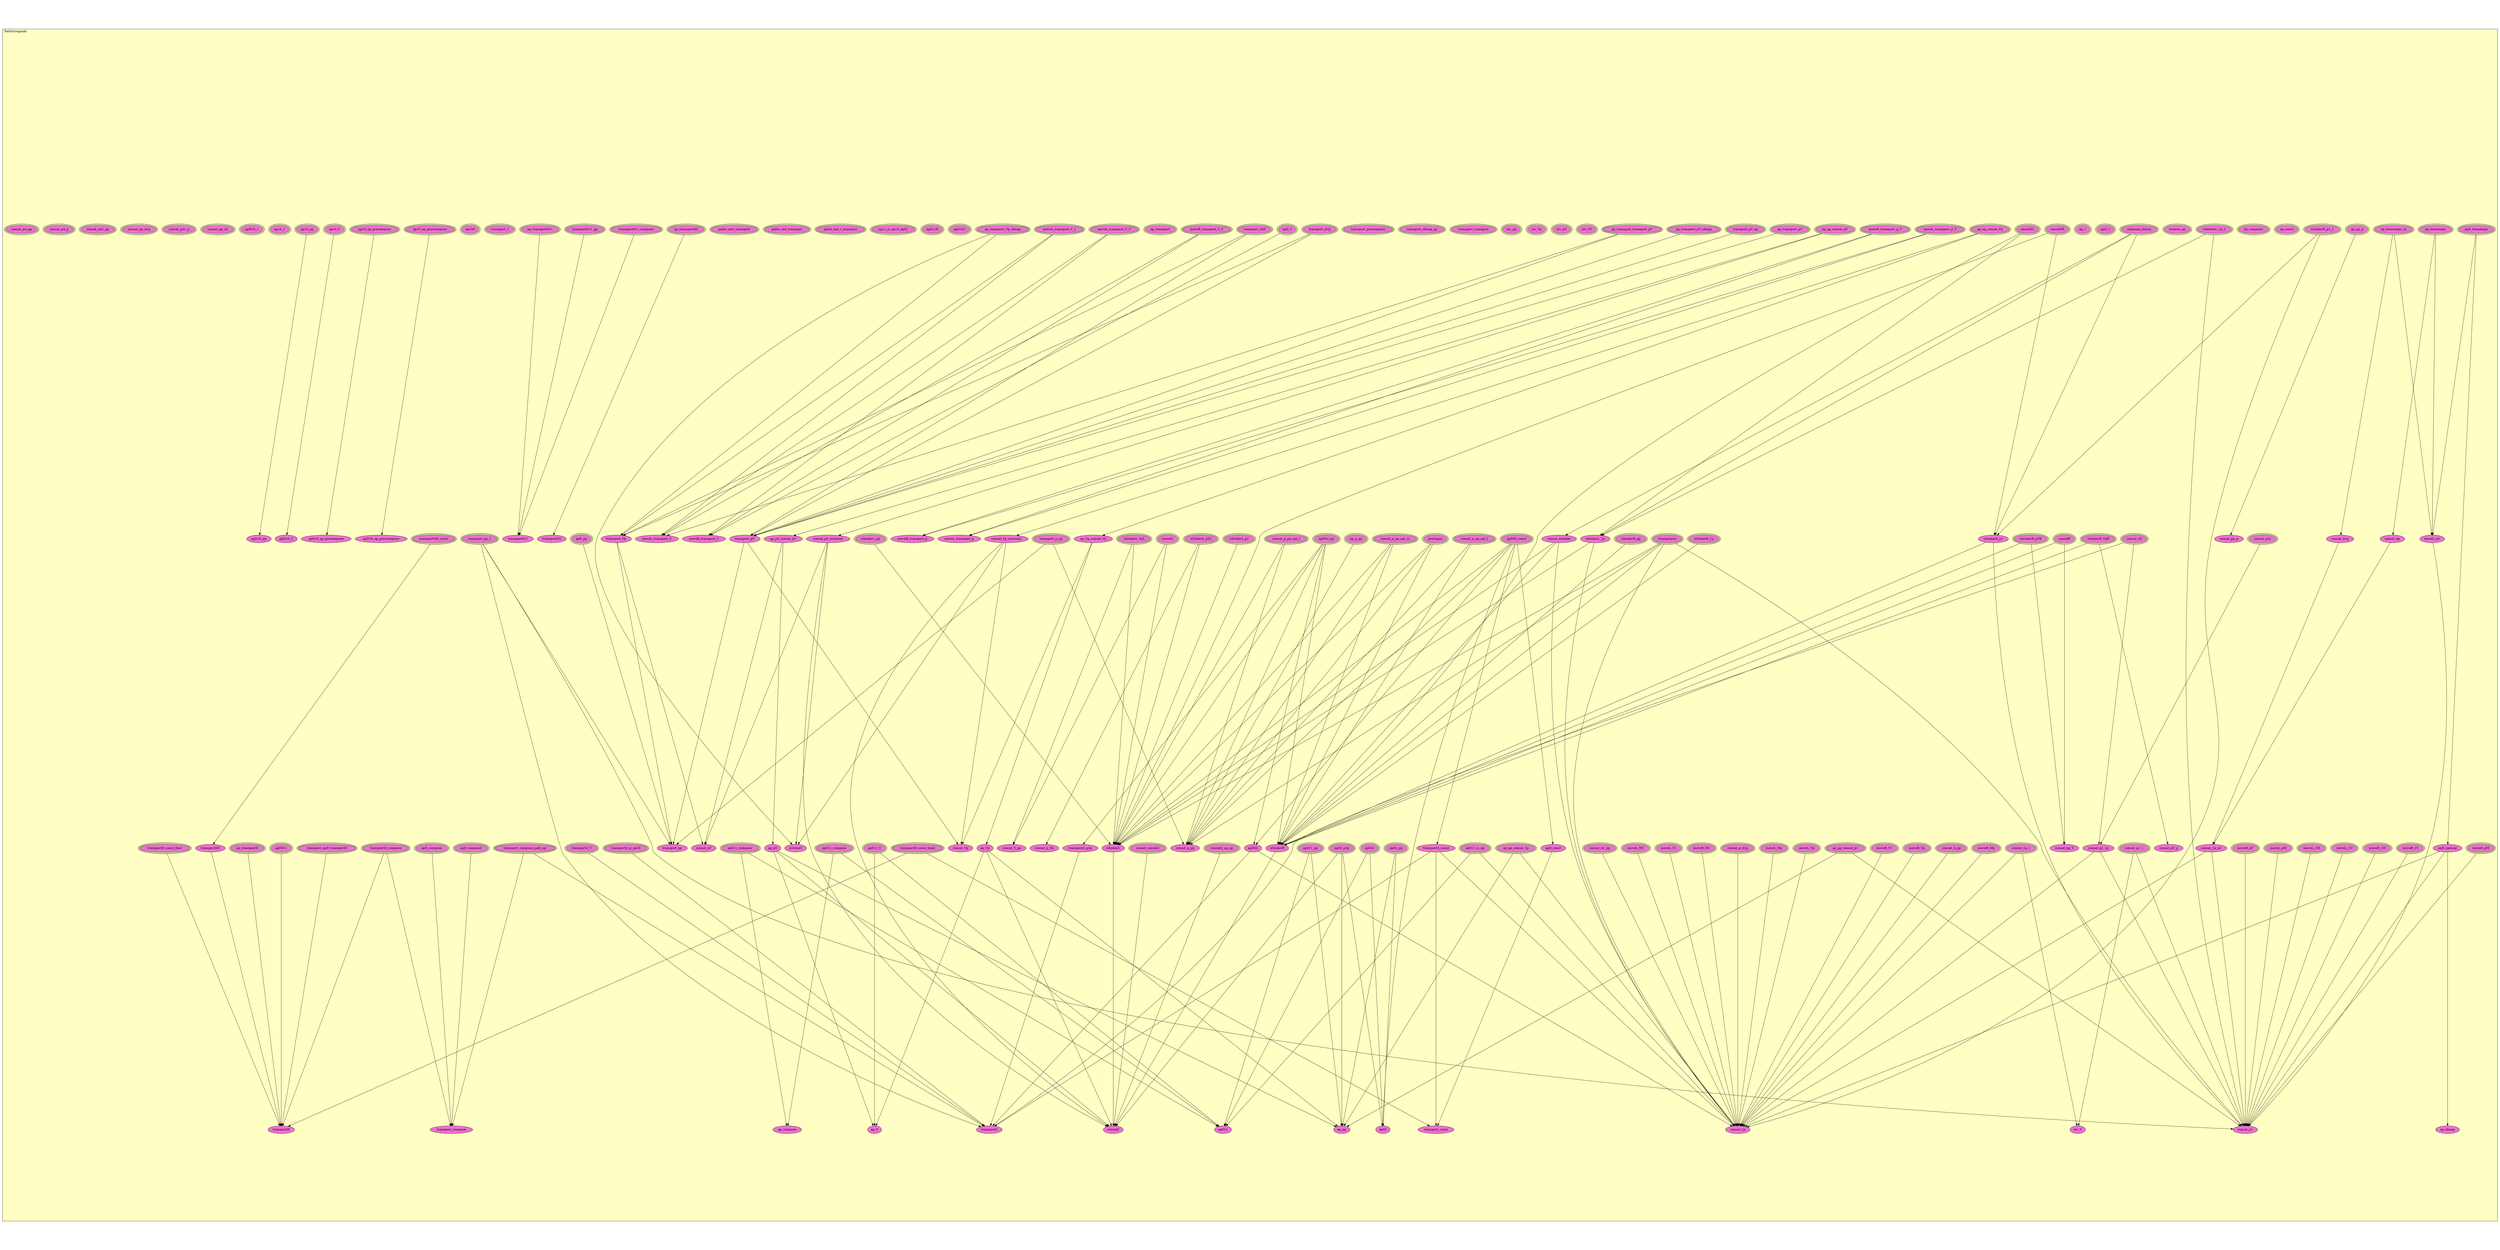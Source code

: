 digraph HoTT_Basics_PathGroupoids {
  graph [ratio=0.5]
  node [style=filled]
PathGroupoids_apD_homotopic [label="apD_homotopic", URL=<PathGroupoids.html#apD_homotopic>, peripheries=3, fillcolor="#F070D1"] ;
PathGroupoids_ap_transport_pV_idmap [label="ap_transport_pV_idmap", URL=<PathGroupoids.html#ap_transport_pV_idmap>, peripheries=3, fillcolor="#F070D1"] ;
PathGroupoids_apD_natural [label="apD_natural", URL=<PathGroupoids.html#apD_natural>, fillcolor="#F070D1"] ;
PathGroupoids_concat_pA1 [label="concat_pA1", URL=<PathGroupoids.html#concat_pA1>, peripheries=3, fillcolor="#F070D1"] ;
PathGroupoids_ap_transport_Vp_idmap [label="ap_transport_Vp_idmap", URL=<PathGroupoids.html#ap_transport_Vp_idmap>, peripheries=3, fillcolor="#F070D1"] ;
PathGroupoids_ap_homotopic_id [label="ap_homotopic_id", URL=<PathGroupoids.html#ap_homotopic_id>, peripheries=3, fillcolor="#F070D1"] ;
PathGroupoids_ap022 [label="ap022", URL=<PathGroupoids.html#ap022>, peripheries=3, fillcolor="#F070D1"] ;
PathGroupoids_concat_A1p [label="concat_A1p", URL=<PathGroupoids.html#concat_A1p>, fillcolor="#F070D1"] ;
PathGroupoids_apD02_pp [label="apD02_pp", URL=<PathGroupoids.html#apD02_pp>, peripheries=3, fillcolor="#F070D1"] ;
PathGroupoids_ap_homotopic [label="ap_homotopic", URL=<PathGroupoids.html#ap_homotopic>, peripheries=3, fillcolor="#F070D1"] ;
PathGroupoids_apD02_const [label="apD02_const", URL=<PathGroupoids.html#apD02_const>, peripheries=3, fillcolor="#F070D1"] ;
PathGroupoids_concat_Ap [label="concat_Ap", URL=<PathGroupoids.html#concat_Ap>, fillcolor="#F070D1"] ;
PathGroupoids_apD02 [label="apD02", URL=<PathGroupoids.html#apD02>, fillcolor="#F070D1"] ;
PathGroupoids_ap_const [label="ap_const", URL=<PathGroupoids.html#ap_const>, peripheries=3, fillcolor="#F070D1"] ;
PathGroupoids_ap02_p2p [label="ap02_p2p", URL=<PathGroupoids.html#ap02_p2p>, peripheries=3, fillcolor="#F070D1"] ;
PathGroupoids_ap_compose_ [label="ap_compose'", URL=<PathGroupoids.html#ap_compose'>, peripheries=3, fillcolor="#F070D1"] ;
PathGroupoids_ap02_pp [label="ap02_pp", URL=<PathGroupoids.html#ap02_pp>, peripheries=3, fillcolor="#F070D1"] ;
PathGroupoids_ap_compose [label="ap_compose", URL=<PathGroupoids.html#ap_compose>, fillcolor="#F070D1"] ;
PathGroupoids_ap02 [label="ap02", URL=<PathGroupoids.html#ap02>, fillcolor="#F070D1"] ;
PathGroupoids_eckmann_hilton [label="eckmann_hilton", URL=<PathGroupoids.html#eckmann_hilton>, peripheries=3, fillcolor="#F070D1"] ;
PathGroupoids_ap_idmap [label="ap_idmap", URL=<PathGroupoids.html#ap_idmap>, fillcolor="#F070D1"] ;
PathGroupoids_triangulator [label="triangulator", URL=<PathGroupoids.html#triangulator>, peripheries=3, fillcolor="#F070D1"] ;
PathGroupoids_ap_V [label="ap_V", URL=<PathGroupoids.html#ap_V>, fillcolor="#F070D1"] ;
PathGroupoids_pentagon [label="pentagon", URL=<PathGroupoids.html#pentagon>, peripheries=3, fillcolor="#F070D1"] ;
PathGroupoids_inverse_ap [label="inverse_ap", URL=<PathGroupoids.html#inverse_ap>, peripheries=3, fillcolor="#F070D1"] ;
PathGroupoids_concat_whisker [label="concat_whisker", URL=<PathGroupoids.html#concat_whisker>, fillcolor="#F070D1"] ;
PathGroupoids_ap_pp_p [label="ap_pp_p", URL=<PathGroupoids.html#ap_pp_p>, peripheries=3, fillcolor="#F070D1"] ;
PathGroupoids_concat_concat2 [label="concat_concat2", URL=<PathGroupoids.html#concat_concat2>, peripheries=3, fillcolor="#F070D1"] ;
PathGroupoids_ap_p_pp [label="ap_p_pp", URL=<PathGroupoids.html#ap_p_pp>, peripheries=3, fillcolor="#F070D1"] ;
PathGroupoids_concat_p_pp_nat_r [label="concat_p_pp_nat_r", URL=<PathGroupoids.html#concat_p_pp_nat_r>, peripheries=3, fillcolor="#F070D1"] ;
PathGroupoids_ap_pp [label="ap_pp", URL=<PathGroupoids.html#ap_pp>, fillcolor="#F070D1"] ;
PathGroupoids_concat_p_pp_nat_m [label="concat_p_pp_nat_m", URL=<PathGroupoids.html#concat_p_pp_nat_m>, peripheries=3, fillcolor="#F070D1"] ;
PathGroupoids_apD_1 [label="apD_1", URL=<PathGroupoids.html#apD_1>, peripheries=3, fillcolor="#F070D1"] ;
PathGroupoids_concat_p_pp_nat_l [label="concat_p_pp_nat_l", URL=<PathGroupoids.html#concat_p_pp_nat_l>, peripheries=3, fillcolor="#F070D1"] ;
PathGroupoids_ap_1 [label="ap_1", URL=<PathGroupoids.html#ap_1>, peripheries=3, fillcolor="#F070D1"] ;
PathGroupoids_whiskerR_VpR [label="whiskerR_VpR", URL=<PathGroupoids.html#whiskerR_VpR>, peripheries=3, fillcolor="#F070D1"] ;
PathGroupoids_moveL_transport_p_V [label="moveL_transport_p_V", URL=<PathGroupoids.html#moveL_transport_p_V>, peripheries=3, fillcolor="#F070D1"] ;
PathGroupoids_whiskerR_pVR [label="whiskerR_pVR", URL=<PathGroupoids.html#whiskerR_pVR>, peripheries=3, fillcolor="#F070D1"] ;
PathGroupoids_moveL_transport_V_V [label="moveL_transport_V_V", URL=<PathGroupoids.html#moveL_transport_V_V>, peripheries=3, fillcolor="#F070D1"] ;
PathGroupoids_whiskerL_pVL [label="whiskerL_pVL", URL=<PathGroupoids.html#whiskerL_pVL>, peripheries=3, fillcolor="#F070D1"] ;
PathGroupoids_moveR_transport_V_V [label="moveR_transport_V_V", URL=<PathGroupoids.html#moveR_transport_V_V>, peripheries=3, fillcolor="#F070D1"] ;
PathGroupoids_whiskerL_VpL [label="whiskerL_VpL", URL=<PathGroupoids.html#whiskerL_VpL>, peripheries=3, fillcolor="#F070D1"] ;
PathGroupoids_moveR_transport_p_V [label="moveR_transport_p_V", URL=<PathGroupoids.html#moveR_transport_p_V>, peripheries=3, fillcolor="#F070D1"] ;
PathGroupoids_whiskerR_pp [label="whiskerR_pp", URL=<PathGroupoids.html#whiskerR_pp>, peripheries=3, fillcolor="#F070D1"] ;
PathGroupoids_moveL_transport_p [label="moveL_transport_p", URL=<PathGroupoids.html#moveL_transport_p>, fillcolor="#F070D1"] ;
PathGroupoids_whiskerL_pp [label="whiskerL_pp", URL=<PathGroupoids.html#whiskerL_pp>, peripheries=3, fillcolor="#F070D1"] ;
PathGroupoids_moveL_transport_V [label="moveL_transport_V", URL=<PathGroupoids.html#moveL_transport_V>, fillcolor="#F070D1"] ;
PathGroupoids_moveR_transport_V [label="moveR_transport_V", URL=<PathGroupoids.html#moveR_transport_V>, fillcolor="#F070D1"] ;
PathGroupoids_cancel2R [label="cancel2R", URL=<PathGroupoids.html#cancel2R>, peripheries=3, fillcolor="#F070D1"] ;
PathGroupoids_moveR_transport_p [label="moveR_transport_p", URL=<PathGroupoids.html#moveR_transport_p>, fillcolor="#F070D1"] ;
PathGroupoids_cancel2L [label="cancel2L", URL=<PathGroupoids.html#cancel2L>, peripheries=3, fillcolor="#F070D1"] ;
PathGroupoids_whiskerL_1p_1 [label="whiskerL_1p_1", URL=<PathGroupoids.html#whiskerL_1p_1>, peripheries=3, fillcolor="#F070D1"] ;
PathGroupoids_moveR_V1 [label="moveR_V1", URL=<PathGroupoids.html#moveR_V1>, peripheries=3, fillcolor="#F070D1"] ;
PathGroupoids_whiskerR_p1_1 [label="whiskerR_p1_1", URL=<PathGroupoids.html#whiskerR_p1_1>, peripheries=3, fillcolor="#F070D1"] ;
PathGroupoids_moveR_1V [label="moveR_1V", URL=<PathGroupoids.html#moveR_1V>, peripheries=3, fillcolor="#F070D1"] ;
PathGroupoids_whiskerL_1p [label="whiskerL_1p", URL=<PathGroupoids.html#whiskerL_1p>, fillcolor="#F070D1"] ;
PathGroupoids_moveR_1M [label="moveR_1M", URL=<PathGroupoids.html#moveR_1M>, peripheries=3, fillcolor="#F070D1"] ;
PathGroupoids_whiskerL_p1 [label="whiskerL_p1", URL=<PathGroupoids.html#whiskerL_p1>, peripheries=3, fillcolor="#F070D1"] ;
PathGroupoids_moveR_M1 [label="moveR_M1", URL=<PathGroupoids.html#moveR_M1>, peripheries=3, fillcolor="#F070D1"] ;
PathGroupoids_whiskerR_1p [label="whiskerR_1p", URL=<PathGroupoids.html#whiskerR_1p>, peripheries=3, fillcolor="#F070D1"] ;
PathGroupoids_moveL_V1 [label="moveL_V1", URL=<PathGroupoids.html#moveL_V1>, peripheries=3, fillcolor="#F070D1"] ;
PathGroupoids_whiskerR_p1 [label="whiskerR_p1", URL=<PathGroupoids.html#whiskerR_p1>, fillcolor="#F070D1"] ;
PathGroupoids_moveL_1V [label="moveL_1V", URL=<PathGroupoids.html#moveL_1V>, peripheries=3, fillcolor="#F070D1"] ;
PathGroupoids_moveL_M1 [label="moveL_M1", URL=<PathGroupoids.html#moveL_M1>, peripheries=3, fillcolor="#F070D1"] ;
PathGroupoids_cancelR [label="cancelR", URL=<PathGroupoids.html#cancelR>, peripheries=3, fillcolor="#F070D1"] ;
PathGroupoids_moveL_1M [label="moveL_1M", URL=<PathGroupoids.html#moveL_1M>, peripheries=3, fillcolor="#F070D1"] ;
PathGroupoids_cancelL [label="cancelL", URL=<PathGroupoids.html#cancelL>, peripheries=3, fillcolor="#F070D1"] ;
PathGroupoids_whiskerR [label="whiskerR", URL=<PathGroupoids.html#whiskerR>, fillcolor="#F070D1"] ;
PathGroupoids_moveL_pV [label="moveL_pV", URL=<PathGroupoids.html#moveL_pV>, fillcolor="#F070D1"] ;
PathGroupoids_whiskerL [label="whiskerL", URL=<PathGroupoids.html#whiskerL>, fillcolor="#F070D1"] ;
PathGroupoids_moveL_Vp [label="moveL_Vp", URL=<PathGroupoids.html#moveL_Vp>, peripheries=3, fillcolor="#F070D1"] ;
PathGroupoids_moveL_pM [label="moveL_pM", URL=<PathGroupoids.html#moveL_pM>, peripheries=3, fillcolor="#F070D1"] ;
PathGroupoids_ap_ap_concat_Vp [label="ap_ap_concat_Vp", URL=<PathGroupoids.html#ap_ap_concat_Vp>, peripheries=3, fillcolor="#F070D1"] ;
PathGroupoids_moveL_Mp [label="moveL_Mp", URL=<PathGroupoids.html#moveL_Mp>, peripheries=3, fillcolor="#F070D1"] ;
PathGroupoids_ap_ap_concat_pV [label="ap_ap_concat_pV", URL=<PathGroupoids.html#ap_ap_concat_pV>, peripheries=3, fillcolor="#F070D1"] ;
PathGroupoids_moveR_pV [label="moveR_pV", URL=<PathGroupoids.html#moveR_pV>, peripheries=3, fillcolor="#F070D1"] ;
PathGroupoids_concat_Vp_inverse2 [label="concat_Vp_inverse2", URL=<PathGroupoids.html#concat_Vp_inverse2>, fillcolor="#F070D1"] ;
PathGroupoids_moveR_Vp [label="moveR_Vp", URL=<PathGroupoids.html#moveR_Vp>, peripheries=3, fillcolor="#F070D1"] ;
PathGroupoids_concat_pV_inverse2 [label="concat_pV_inverse2", URL=<PathGroupoids.html#concat_pV_inverse2>, fillcolor="#F070D1"] ;
PathGroupoids_moveR_pM [label="moveR_pM", URL=<PathGroupoids.html#moveR_pM>, peripheries=3, fillcolor="#F070D1"] ;
PathGroupoids_ap_Vp_concat_Vp [label="ap_Vp_concat_Vp", URL=<PathGroupoids.html#ap_Vp_concat_Vp>, fillcolor="#F070D1"] ;
PathGroupoids_moveR_Mp [label="moveR_Mp", URL=<PathGroupoids.html#moveR_Mp>, peripheries=3, fillcolor="#F070D1"] ;
PathGroupoids_ap_pV_concat_pV [label="ap_pV_concat_pV", URL=<PathGroupoids.html#ap_pV_concat_pV>, fillcolor="#F070D1"] ;
PathGroupoids_inv_V [label="inv_V", URL=<PathGroupoids.html#inv_V>, fillcolor="#F070D1"] ;
PathGroupoids_ap_pp_concat_1p [label="ap_pp_concat_1p", URL=<PathGroupoids.html#ap_pp_concat_1p>, peripheries=3, fillcolor="#F070D1"] ;
PathGroupoids_inv_VV [label="inv_VV", URL=<PathGroupoids.html#inv_VV>, peripheries=3, fillcolor="#F070D1"] ;
PathGroupoids_ap_pp_concat_p1 [label="ap_pp_concat_p1", URL=<PathGroupoids.html#ap_pp_concat_p1>, peripheries=3, fillcolor="#F070D1"] ;
PathGroupoids_inv_pV [label="inv_pV", URL=<PathGroupoids.html#inv_pV>, peripheries=3, fillcolor="#F070D1"] ;
PathGroupoids_ap_Vp [label="ap_Vp", URL=<PathGroupoids.html#ap_Vp>, fillcolor="#F070D1"] ;
PathGroupoids_inv_Vp [label="inv_Vp", URL=<PathGroupoids.html#inv_Vp>, peripheries=3, fillcolor="#F070D1"] ;
PathGroupoids_ap_pV [label="ap_pV", URL=<PathGroupoids.html#ap_pV>, fillcolor="#F070D1"] ;
PathGroupoids_inverse2 [label="inverse2", URL=<PathGroupoids.html#inverse2>, fillcolor="#F070D1"] ;
PathGroupoids_inv_pp [label="inv_pp", URL=<PathGroupoids.html#inv_pp>, peripheries=3, fillcolor="#F070D1"] ;
PathGroupoids_concat_pV_p [label="concat_pV_p", URL=<PathGroupoids.html#concat_pV_p>, fillcolor="#F070D1"] ;
PathGroupoids_concat2_ap_ap [label="concat2_ap_ap", URL=<PathGroupoids.html#concat2_ap_ap>, peripheries=3, fillcolor="#F070D1"] ;
PathGroupoids_concat_pp_V [label="concat_pp_V", URL=<PathGroupoids.html#concat_pp_V>, fillcolor="#F070D1"] ;
PathGroupoids_concat2 [label="concat2", URL=<PathGroupoids.html#concat2>, fillcolor="#F070D1"] ;
PathGroupoids_concat_p_Vp [label="concat_p_Vp", URL=<PathGroupoids.html#concat_p_Vp>, fillcolor="#F070D1"] ;
PathGroupoids_apD_compose_ [label="apD_compose'", URL=<PathGroupoids.html#apD_compose'>, peripheries=3, fillcolor="#F070D1"] ;
PathGroupoids_concat_V_pp [label="concat_V_pp", URL=<PathGroupoids.html#concat_V_pp>, fillcolor="#F070D1"] ;
PathGroupoids_apD_compose [label="apD_compose", URL=<PathGroupoids.html#apD_compose>, peripheries=3, fillcolor="#F070D1"] ;
PathGroupoids_concat_Vp [label="concat_Vp", URL=<PathGroupoids.html#concat_Vp>, fillcolor="#F070D1"] ;
PathGroupoids_apD_const [label="apD_const", URL=<PathGroupoids.html#apD_const>, fillcolor="#F070D1"] ;
PathGroupoids_transport_transport [label="transport_transport", URL=<PathGroupoids.html#transport_transport>, peripheries=3, fillcolor="#F070D1"] ;
PathGroupoids_concat_pV [label="concat_pV", URL=<PathGroupoids.html#concat_pV>, fillcolor="#F070D1"] ;
PathGroupoids_transport_compose_path_ap [label="transport_compose_path_ap", URL=<PathGroupoids.html#transport_compose_path_ap>, peripheries=3, fillcolor="#F070D1"] ;
PathGroupoids_concat_pp_p [label="concat_pp_p", URL=<PathGroupoids.html#concat_pp_p>, fillcolor="#F070D1"] ;
PathGroupoids_transport_idmap_ap [label="transport_idmap_ap", URL=<PathGroupoids.html#transport_idmap_ap>, peripheries=3, fillcolor="#F070D1"] ;
PathGroupoids_concat_p_pp [label="concat_p_pp", URL=<PathGroupoids.html#concat_p_pp>, fillcolor="#F070D1"] ;
PathGroupoids_transport_precompose [label="transport_precompose", URL=<PathGroupoids.html#transport_precompose>, peripheries=3, fillcolor="#F070D1"] ;
PathGroupoids_concat_1p_p1 [label="concat_1p_p1", URL=<PathGroupoids.html#concat_1p_p1>, fillcolor="#F070D1"] ;
PathGroupoids_transport_apD_transportD [label="transport_apD_transportD", URL=<PathGroupoids.html#transport_apD_transportD>, peripheries=3, fillcolor="#F070D1"] ;
PathGroupoids_concat_p1_1p [label="concat_p1_1p", URL=<PathGroupoids.html#concat_p1_1p>, fillcolor="#F070D1"] ;
PathGroupoids_transportD_compose [label="transportD_compose", URL=<PathGroupoids.html#transportD_compose>, peripheries=3, fillcolor="#F070D1"] ;
PathGroupoids_concat_1p [label="concat_1p", URL=<PathGroupoids.html#concat_1p>, fillcolor="#F070D1"] ;
PathGroupoids_transport_compose [label="transport_compose", URL=<PathGroupoids.html#transport_compose>, fillcolor="#F070D1"] ;
PathGroupoids_concat_p1 [label="concat_p1", URL=<PathGroupoids.html#concat_p1>, fillcolor="#F070D1"] ;
PathGroupoids_transportDD_const [label="transportDD_const", URL=<PathGroupoids.html#transportDD_const>, peripheries=3, fillcolor="#F070D1"] ;
PathGroupoids_transportD_const_base [label="transportD_const_base", URL=<PathGroupoids.html#transportD_const_base>, peripheries=3, fillcolor="#F070D1"] ;
PathGroupoids_transportD_const_fiber [label="transportD_const_fiber", URL=<PathGroupoids.html#transportD_const_fiber>, peripheries=3, fillcolor="#F070D1"] ;
PathGroupoids_transport2_const [label="transport2_const", URL=<PathGroupoids.html#transport2_const>, fillcolor="#F070D1"] ;
PathGroupoids_transport_const [label="transport_const", URL=<PathGroupoids.html#transport_const>, fillcolor="#F070D1"] ;
PathGroupoids_apD_V [label="apD_V", URL=<PathGroupoids.html#apD_V>, peripheries=3, fillcolor="#F070D1"] ;
PathGroupoids_apD_pp [label="apD_pp", URL=<PathGroupoids.html#apD_pp>, peripheries=3, fillcolor="#F070D1"] ;
PathGroupoids_transport_pV_ap [label="transport_pV_ap", URL=<PathGroupoids.html#transport_pV_ap>, peripheries=3, fillcolor="#F070D1"] ;
PathGroupoids_ap_transport_pV [label="ap_transport_pV", URL=<PathGroupoids.html#ap_transport_pV>, peripheries=3, fillcolor="#F070D1"] ;
PathGroupoids_ap_transportD2 [label="ap_transportD2", URL=<PathGroupoids.html#ap_transportD2>, peripheries=3, fillcolor="#F070D1"] ;
PathGroupoids_ap_transportD [label="ap_transportD", URL=<PathGroupoids.html#ap_transportD>, peripheries=3, fillcolor="#F070D1"] ;
PathGroupoids_ap_transport [label="ap_transport", URL=<PathGroupoids.html#ap_transport>, peripheries=3, fillcolor="#F070D1"] ;
PathGroupoids_transport_pp_1 [label="transport_pp_1", URL=<PathGroupoids.html#transport_pp_1>, peripheries=3, fillcolor="#F070D1"] ;
PathGroupoids_concat_AT [label="concat_AT", URL=<PathGroupoids.html#concat_AT>, peripheries=3, fillcolor="#F070D1"] ;
PathGroupoids_transport2_V [label="transport2_V", URL=<PathGroupoids.html#transport2_V>, peripheries=3, fillcolor="#F070D1"] ;
PathGroupoids_transport2_p2p [label="transport2_p2p", URL=<PathGroupoids.html#transport2_p2p>, fillcolor="#F070D1"] ;
PathGroupoids_transport2_is_ap10 [label="transport2_is_ap10", URL=<PathGroupoids.html#transport2_is_ap10>, peripheries=3, fillcolor="#F070D1"] ;
PathGroupoids_transport2 [label="transport2", URL=<PathGroupoids.html#transport2>, fillcolor="#F070D1"] ;
PathGroupoids_ap_transport011 [label="ap_transport011", URL=<PathGroupoids.html#ap_transport011>, peripheries=3, fillcolor="#F070D1"] ;
PathGroupoids_transport011_compose [label="transport011_compose", URL=<PathGroupoids.html#transport011_compose>, peripheries=3, fillcolor="#F070D1"] ;
PathGroupoids_transport011_pp [label="transport011_pp", URL=<PathGroupoids.html#transport011_pp>, peripheries=3, fillcolor="#F070D1"] ;
PathGroupoids_transport011 [label="transport011", URL=<PathGroupoids.html#transport011>, fillcolor="#F070D1"] ;
PathGroupoids_apD011 [label="apD011", URL=<PathGroupoids.html#apD011>, peripheries=3, fillcolor="#F070D1"] ;
PathGroupoids_ap01D1 [label="ap01D1", URL=<PathGroupoids.html#ap01D1>, peripheries=3, fillcolor="#F070D1"] ;
PathGroupoids_ap011D [label="ap011D", URL=<PathGroupoids.html#ap011D>, peripheries=3, fillcolor="#F070D1"] ;
PathGroupoids_ap011_is_ap [label="ap011_is_ap", URL=<PathGroupoids.html#ap011_is_ap>, peripheries=3, fillcolor="#F070D1"] ;
PathGroupoids_ap011_compose_ [label="ap011_compose'", URL=<PathGroupoids.html#ap011_compose'>, peripheries=3, fillcolor="#F070D1"] ;
PathGroupoids_ap011_compose [label="ap011_compose", URL=<PathGroupoids.html#ap011_compose>, peripheries=3, fillcolor="#F070D1"] ;
PathGroupoids_ap011_pp [label="ap011_pp", URL=<PathGroupoids.html#ap011_pp>, peripheries=3, fillcolor="#F070D1"] ;
PathGroupoids_ap011_V [label="ap011_V", URL=<PathGroupoids.html#ap011_V>, peripheries=3, fillcolor="#F070D1"] ;
PathGroupoids_ap011 [label="ap011", URL=<PathGroupoids.html#ap011>, fillcolor="#F070D1"] ;
PathGroupoids_transportDD [label="transportDD", URL=<PathGroupoids.html#transportDD>, fillcolor="#F070D1"] ;
PathGroupoids_transportD2 [label="transportD2", URL=<PathGroupoids.html#transportD2>, fillcolor="#F070D1"] ;
PathGroupoids_transportD [label="transportD", URL=<PathGroupoids.html#transportD>, fillcolor="#F070D1"] ;
PathGroupoids_ap11_is_ap10_ap01 [label="ap11_is_ap10_ap01", URL=<PathGroupoids.html#ap11_is_ap10_ap01>, peripheries=3, fillcolor="#F070D1"] ;
PathGroupoids_paths_ind_r_transport [label="paths_ind_r_transport", URL=<PathGroupoids.html#paths_ind_r_transport>, peripheries=3, fillcolor="#F070D1"] ;
PathGroupoids_paths_ind_transport [label="paths_ind_transport", URL=<PathGroupoids.html#paths_ind_transport>, peripheries=3, fillcolor="#F070D1"] ;
PathGroupoids_paths_rect_transport [label="paths_rect_transport", URL=<PathGroupoids.html#paths_rect_transport>, peripheries=3, fillcolor="#F070D1"] ;
PathGroupoids_moveL_transport_V_1 [label="moveL_transport_V_1", URL=<PathGroupoids.html#moveL_transport_V_1>, peripheries=3, fillcolor="#F070D1"] ;
PathGroupoids_ap_transport_transport_pV [label="ap_transport_transport_pV", URL=<PathGroupoids.html#ap_transport_transport_pV>, peripheries=3, fillcolor="#F070D1"] ;
PathGroupoids_transport_VpV [label="transport_VpV", URL=<PathGroupoids.html#transport_VpV>, peripheries=3, fillcolor="#F070D1"] ;
PathGroupoids_transport_pVp [label="transport_pVp", URL=<PathGroupoids.html#transport_pVp>, peripheries=3, fillcolor="#F070D1"] ;
PathGroupoids_transport_p_pp [label="transport_p_pp", URL=<PathGroupoids.html#transport_p_pp>, peripheries=3, fillcolor="#F070D1"] ;
PathGroupoids_transport_Vp [label="transport_Vp", URL=<PathGroupoids.html#transport_Vp>, fillcolor="#F070D1"] ;
PathGroupoids_transport_pV [label="transport_pV", URL=<PathGroupoids.html#transport_pV>, fillcolor="#F070D1"] ;
PathGroupoids_transport_pp [label="transport_pp", URL=<PathGroupoids.html#transport_pp>, fillcolor="#F070D1"] ;
PathGroupoids_transport_1 [label="transport_1", URL=<PathGroupoids.html#transport_1>, peripheries=3, fillcolor="#F070D1"] ;
PathGroupoids_ap100 [label="ap100", URL=<PathGroupoids.html#ap100>, peripheries=3, fillcolor="#F070D1"] ;
PathGroupoids_ap10_ap_postcompose [label="ap10_ap_postcompose", URL=<PathGroupoids.html#ap10_ap_postcompose>, peripheries=3, fillcolor="#F070D1"] ;
PathGroupoids_apD10_ap_postcompose [label="apD10_ap_postcompose", URL=<PathGroupoids.html#apD10_ap_postcompose>, fillcolor="#F070D1"] ;
PathGroupoids_ap10_ap_precompose [label="ap10_ap_precompose", URL=<PathGroupoids.html#ap10_ap_precompose>, peripheries=3, fillcolor="#F070D1"] ;
PathGroupoids_apD10_ap_precompose [label="apD10_ap_precompose", URL=<PathGroupoids.html#apD10_ap_precompose>, fillcolor="#F070D1"] ;
PathGroupoids_ap10_V [label="ap10_V", URL=<PathGroupoids.html#ap10_V>, peripheries=3, fillcolor="#F070D1"] ;
PathGroupoids_ap10_pp [label="ap10_pp", URL=<PathGroupoids.html#ap10_pp>, peripheries=3, fillcolor="#F070D1"] ;
PathGroupoids_ap10_1 [label="ap10_1", URL=<PathGroupoids.html#ap10_1>, peripheries=3, fillcolor="#F070D1"] ;
PathGroupoids_apD10_V [label="apD10_V", URL=<PathGroupoids.html#apD10_V>, fillcolor="#F070D1"] ;
PathGroupoids_apD10_pp [label="apD10_pp", URL=<PathGroupoids.html#apD10_pp>, fillcolor="#F070D1"] ;
PathGroupoids_apD10_1 [label="apD10_1", URL=<PathGroupoids.html#apD10_1>, peripheries=3, fillcolor="#F070D1"] ;
PathGroupoids_concat_p1_1 [label="concat_p1_1", URL=<PathGroupoids.html#concat_p1_1>, peripheries=3, fillcolor="#F070D1"] ;
PathGroupoids_concat_1p_1 [label="concat_1p_1", URL=<PathGroupoids.html#concat_1p_1>, peripheries=3, fillcolor="#F070D1"] ;
PathGroupoids_concat_p_A1p [label="concat_p_A1p", URL=<PathGroupoids.html#concat_p_A1p>, peripheries=3, fillcolor="#F070D1"] ;
PathGroupoids_concat_pp_A1 [label="concat_pp_A1", URL=<PathGroupoids.html#concat_pp_A1>, peripheries=3, fillcolor="#F070D1"] ;
PathGroupoids_concat_A1_pp [label="concat_A1_pp", URL=<PathGroupoids.html#concat_A1_pp>, peripheries=3, fillcolor="#F070D1"] ;
PathGroupoids_concat_pA1_p [label="concat_pA1_p", URL=<PathGroupoids.html#concat_pA1_p>, peripheries=3, fillcolor="#F070D1"] ;
PathGroupoids_concat_pp_A1p [label="concat_pp_A1p", URL=<PathGroupoids.html#concat_pp_A1p>, peripheries=3, fillcolor="#F070D1"] ;
PathGroupoids_concat_pA1_pp [label="concat_pA1_pp", URL=<PathGroupoids.html#concat_pA1_pp>, peripheries=3, fillcolor="#F070D1"] ;
PathGroupoids_concat_A_pp [label="concat_A_pp", URL=<PathGroupoids.html#concat_A_pp>, peripheries=3, fillcolor="#F070D1"] ;
PathGroupoids_concat_pA_p [label="concat_pA_p", URL=<PathGroupoids.html#concat_pA_p>, peripheries=3, fillcolor="#F070D1"] ;
PathGroupoids_concat_pA_pp [label="concat_pA_pp", URL=<PathGroupoids.html#concat_pA_pp>, peripheries=3, fillcolor="#F070D1"] ;
  PathGroupoids_apD_homotopic -> PathGroupoids_apD_natural [] ;
  PathGroupoids_apD_homotopic -> PathGroupoids_moveL_pV [] ;
  PathGroupoids_ap_transport_pV_idmap -> PathGroupoids_transport_pV [] ;
  PathGroupoids_apD_natural -> PathGroupoids_ap_idmap [] ;
  PathGroupoids_apD_natural -> PathGroupoids_concat_1p [] ;
  PathGroupoids_apD_natural -> PathGroupoids_concat_p1 [] ;
  PathGroupoids_concat_pA1 -> PathGroupoids_concat_p1_1p [] ;
  PathGroupoids_ap_transport_Vp_idmap -> PathGroupoids_inverse2 [] ;
  PathGroupoids_ap_transport_Vp_idmap -> PathGroupoids_transport_Vp [] ;
  PathGroupoids_ap_homotopic_id -> PathGroupoids_concat_A1p [] ;
  PathGroupoids_ap_homotopic_id -> PathGroupoids_moveL_pV [] ;
  PathGroupoids_ap022 -> PathGroupoids_ap02 [] ;
  PathGroupoids_ap022 -> PathGroupoids_ap011 [] ;
  PathGroupoids_concat_A1p -> PathGroupoids_concat_1p_p1 [] ;
  PathGroupoids_apD02_pp -> PathGroupoids_apD02 [] ;
  PathGroupoids_apD02_pp -> PathGroupoids_whiskerR [] ;
  PathGroupoids_apD02_pp -> PathGroupoids_whiskerL [] ;
  PathGroupoids_apD02_pp -> PathGroupoids_transport2_p2p [] ;
  PathGroupoids_apD02_pp -> PathGroupoids_concat_p_pp [] ;
  PathGroupoids_ap_homotopic -> PathGroupoids_concat_Ap [] ;
  PathGroupoids_ap_homotopic -> PathGroupoids_moveL_pV [] ;
  PathGroupoids_apD02_const -> PathGroupoids_apD02 [] ;
  PathGroupoids_apD02_const -> PathGroupoids_ap02 [] ;
  PathGroupoids_apD02_const -> PathGroupoids_whiskerL [] ;
  PathGroupoids_apD02_const -> PathGroupoids_apD_const [] ;
  PathGroupoids_apD02_const -> PathGroupoids_transport2_const [] ;
  PathGroupoids_apD02_const -> PathGroupoids_concat_p_pp [] ;
  PathGroupoids_concat_Ap -> PathGroupoids_concat_1p_p1 [] ;
  PathGroupoids_apD02 -> PathGroupoids_transport2 [] ;
  PathGroupoids_apD02 -> PathGroupoids_concat_1p [] ;
  PathGroupoids_ap02_p2p -> PathGroupoids_ap02 [] ;
  PathGroupoids_ap02_p2p -> PathGroupoids_concat2 [] ;
  PathGroupoids_ap02_p2p -> PathGroupoids_ap_pp [] ;
  PathGroupoids_ap02_pp -> PathGroupoids_ap02 [] ;
  PathGroupoids_ap02_pp -> PathGroupoids_ap_pp [] ;
  PathGroupoids_eckmann_hilton -> PathGroupoids_concat_whisker [] ;
  PathGroupoids_eckmann_hilton -> PathGroupoids_whiskerL_1p [] ;
  PathGroupoids_eckmann_hilton -> PathGroupoids_whiskerR_p1 [] ;
  PathGroupoids_triangulator -> PathGroupoids_whiskerR [] ;
  PathGroupoids_triangulator -> PathGroupoids_whiskerL [] ;
  PathGroupoids_triangulator -> PathGroupoids_concat_p_pp [] ;
  PathGroupoids_triangulator -> PathGroupoids_concat_1p [] ;
  PathGroupoids_triangulator -> PathGroupoids_concat_p1 [] ;
  PathGroupoids_pentagon -> PathGroupoids_whiskerR [] ;
  PathGroupoids_pentagon -> PathGroupoids_whiskerL [] ;
  PathGroupoids_pentagon -> PathGroupoids_concat_p_pp [] ;
  PathGroupoids_concat_whisker -> PathGroupoids_whiskerR [] ;
  PathGroupoids_concat_whisker -> PathGroupoids_whiskerL [] ;
  PathGroupoids_concat_whisker -> PathGroupoids_concat_1p [] ;
  PathGroupoids_ap_pp_p -> PathGroupoids_concat_pp_p [] ;
  PathGroupoids_concat_concat2 -> PathGroupoids_concat2 [] ;
  PathGroupoids_ap_p_pp -> PathGroupoids_concat_p_pp [] ;
  PathGroupoids_concat_p_pp_nat_r -> PathGroupoids_whiskerL [] ;
  PathGroupoids_concat_p_pp_nat_r -> PathGroupoids_concat_p_pp [] ;
  PathGroupoids_concat_p_pp_nat_m -> PathGroupoids_whiskerR [] ;
  PathGroupoids_concat_p_pp_nat_m -> PathGroupoids_whiskerL [] ;
  PathGroupoids_concat_p_pp_nat_m -> PathGroupoids_concat_p_pp [] ;
  PathGroupoids_concat_p_pp_nat_l -> PathGroupoids_whiskerR [] ;
  PathGroupoids_concat_p_pp_nat_l -> PathGroupoids_concat_p_pp [] ;
  PathGroupoids_whiskerR_VpR -> PathGroupoids_whiskerR [] ;
  PathGroupoids_whiskerR_VpR -> PathGroupoids_concat_pV_p [] ;
  PathGroupoids_moveL_transport_p_V -> PathGroupoids_moveL_transport_p [] ;
  PathGroupoids_moveL_transport_p_V -> PathGroupoids_moveR_transport_p [] ;
  PathGroupoids_whiskerR_pVR -> PathGroupoids_whiskerR [] ;
  PathGroupoids_whiskerR_pVR -> PathGroupoids_concat_pp_V [] ;
  PathGroupoids_moveL_transport_V_V -> PathGroupoids_moveL_transport_V [] ;
  PathGroupoids_moveL_transport_V_V -> PathGroupoids_moveR_transport_V [] ;
  PathGroupoids_whiskerL_pVL -> PathGroupoids_whiskerL [] ;
  PathGroupoids_whiskerL_pVL -> PathGroupoids_concat_p_Vp [] ;
  PathGroupoids_moveR_transport_V_V -> PathGroupoids_moveL_transport_V [] ;
  PathGroupoids_moveR_transport_V_V -> PathGroupoids_moveR_transport_V [] ;
  PathGroupoids_whiskerL_VpL -> PathGroupoids_whiskerL [] ;
  PathGroupoids_whiskerL_VpL -> PathGroupoids_concat_V_pp [] ;
  PathGroupoids_moveR_transport_p_V -> PathGroupoids_moveL_transport_p [] ;
  PathGroupoids_moveR_transport_p_V -> PathGroupoids_moveR_transport_p [] ;
  PathGroupoids_whiskerR_pp -> PathGroupoids_whiskerR [] ;
  PathGroupoids_whiskerL_pp -> PathGroupoids_whiskerL [] ;
  PathGroupoids_cancel2R -> PathGroupoids_whiskerR_p1 [] ;
  PathGroupoids_cancel2R -> PathGroupoids_whiskerL [] ;
  PathGroupoids_cancel2L -> PathGroupoids_whiskerL_1p [] ;
  PathGroupoids_cancel2L -> PathGroupoids_whiskerR [] ;
  PathGroupoids_whiskerL_1p_1 -> PathGroupoids_whiskerL_1p [] ;
  PathGroupoids_whiskerL_1p_1 -> PathGroupoids_concat_p1 [] ;
  PathGroupoids_moveR_V1 -> PathGroupoids_concat_1p [] ;
  PathGroupoids_whiskerR_p1_1 -> PathGroupoids_whiskerR_p1 [] ;
  PathGroupoids_whiskerR_p1_1 -> PathGroupoids_concat_1p [] ;
  PathGroupoids_moveR_1V -> PathGroupoids_concat_p1 [] ;
  PathGroupoids_whiskerL_1p -> PathGroupoids_whiskerL [] ;
  PathGroupoids_whiskerL_1p -> PathGroupoids_concat_1p [] ;
  PathGroupoids_moveR_1M -> PathGroupoids_concat_p1 [] ;
  PathGroupoids_whiskerL_p1 -> PathGroupoids_whiskerL [] ;
  PathGroupoids_moveR_M1 -> PathGroupoids_concat_1p [] ;
  PathGroupoids_whiskerR_1p -> PathGroupoids_whiskerR [] ;
  PathGroupoids_moveL_V1 -> PathGroupoids_concat_1p [] ;
  PathGroupoids_whiskerR_p1 -> PathGroupoids_whiskerR [] ;
  PathGroupoids_whiskerR_p1 -> PathGroupoids_concat_p1 [] ;
  PathGroupoids_moveL_1V -> PathGroupoids_concat_p1 [] ;
  PathGroupoids_moveL_M1 -> PathGroupoids_concat_1p [] ;
  PathGroupoids_cancelR -> PathGroupoids_whiskerR [] ;
  PathGroupoids_cancelR -> PathGroupoids_concat_pp_V [] ;
  PathGroupoids_moveL_1M -> PathGroupoids_concat_p1 [] ;
  PathGroupoids_cancelL -> PathGroupoids_whiskerL [] ;
  PathGroupoids_cancelL -> PathGroupoids_concat_V_pp [] ;
  PathGroupoids_whiskerR -> PathGroupoids_concat2 [] ;
  PathGroupoids_moveL_pV -> PathGroupoids_concat_p1 [] ;
  PathGroupoids_whiskerL -> PathGroupoids_concat2 [] ;
  PathGroupoids_moveL_Vp -> PathGroupoids_concat_1p [] ;
  PathGroupoids_moveL_pM -> PathGroupoids_concat_p1 [] ;
  PathGroupoids_ap_ap_concat_Vp -> PathGroupoids_concat_Vp_inverse2 [] ;
  PathGroupoids_ap_ap_concat_Vp -> PathGroupoids_ap_Vp_concat_Vp [] ;
  PathGroupoids_moveL_Mp -> PathGroupoids_concat_1p [] ;
  PathGroupoids_ap_ap_concat_pV -> PathGroupoids_concat_pV_inverse2 [] ;
  PathGroupoids_ap_ap_concat_pV -> PathGroupoids_ap_pV_concat_pV [] ;
  PathGroupoids_moveR_pV -> PathGroupoids_concat_p1 [] ;
  PathGroupoids_concat_Vp_inverse2 -> PathGroupoids_inverse2 [] ;
  PathGroupoids_concat_Vp_inverse2 -> PathGroupoids_concat2 [] ;
  PathGroupoids_concat_Vp_inverse2 -> PathGroupoids_concat_Vp [] ;
  PathGroupoids_moveR_Vp -> PathGroupoids_concat_1p [] ;
  PathGroupoids_concat_pV_inverse2 -> PathGroupoids_inverse2 [] ;
  PathGroupoids_concat_pV_inverse2 -> PathGroupoids_concat2 [] ;
  PathGroupoids_concat_pV_inverse2 -> PathGroupoids_concat_pV [] ;
  PathGroupoids_moveR_pM -> PathGroupoids_concat_p1 [] ;
  PathGroupoids_ap_Vp_concat_Vp -> PathGroupoids_ap_Vp [] ;
  PathGroupoids_ap_Vp_concat_Vp -> PathGroupoids_concat_Vp [] ;
  PathGroupoids_moveR_Mp -> PathGroupoids_concat_1p [] ;
  PathGroupoids_ap_pV_concat_pV -> PathGroupoids_ap_pV [] ;
  PathGroupoids_ap_pV_concat_pV -> PathGroupoids_concat_pV [] ;
  PathGroupoids_ap_pp_concat_1p -> PathGroupoids_ap_pp [] ;
  PathGroupoids_ap_pp_concat_1p -> PathGroupoids_concat_1p [] ;
  PathGroupoids_ap_pp_concat_p1 -> PathGroupoids_ap_pp [] ;
  PathGroupoids_ap_pp_concat_p1 -> PathGroupoids_concat_p1 [] ;
  PathGroupoids_ap_Vp -> PathGroupoids_concat2 [] ;
  PathGroupoids_ap_Vp -> PathGroupoids_ap_V [] ;
  PathGroupoids_ap_Vp -> PathGroupoids_ap_pp [] ;
  PathGroupoids_ap_pV -> PathGroupoids_concat2 [] ;
  PathGroupoids_ap_pV -> PathGroupoids_ap_V [] ;
  PathGroupoids_ap_pV -> PathGroupoids_ap_pp [] ;
  PathGroupoids_concat2_ap_ap -> PathGroupoids_concat2 [] ;
  PathGroupoids_apD_compose_ -> PathGroupoids_transport_compose [] ;
  PathGroupoids_apD_compose -> PathGroupoids_transport_compose [] ;
  PathGroupoids_apD_const -> PathGroupoids_transport_const [] ;
  PathGroupoids_transport_compose_path_ap -> PathGroupoids_transport_compose [] ;
  PathGroupoids_transport_compose_path_ap -> PathGroupoids_transport2 [] ;
  PathGroupoids_concat_1p_p1 -> PathGroupoids_concat_1p [] ;
  PathGroupoids_concat_1p_p1 -> PathGroupoids_concat_p1 [] ;
  PathGroupoids_transport_apD_transportD -> PathGroupoids_transportD [] ;
  PathGroupoids_concat_p1_1p -> PathGroupoids_concat_1p [] ;
  PathGroupoids_concat_p1_1p -> PathGroupoids_concat_p1 [] ;
  PathGroupoids_transportD_compose -> PathGroupoids_transport_compose [] ;
  PathGroupoids_transportD_compose -> PathGroupoids_transportD [] ;
  PathGroupoids_transportDD_const -> PathGroupoids_transportDD [] ;
  PathGroupoids_transportD_const_base -> PathGroupoids_transport_const [] ;
  PathGroupoids_transportD_const_base -> PathGroupoids_transportD [] ;
  PathGroupoids_transportD_const_fiber -> PathGroupoids_transportD [] ;
  PathGroupoids_transport2_const -> PathGroupoids_transport_const [] ;
  PathGroupoids_transport2_const -> PathGroupoids_transport2 [] ;
  PathGroupoids_transport2_const -> PathGroupoids_concat_1p [] ;
  PathGroupoids_apD_V -> PathGroupoids_moveR_transport_V [] ;
  PathGroupoids_apD_pp -> PathGroupoids_transport_pp [] ;
  PathGroupoids_transport_pV_ap -> PathGroupoids_transport_pV [] ;
  PathGroupoids_ap_transport_pV -> PathGroupoids_transport_pV [] ;
  PathGroupoids_ap_transportD2 -> PathGroupoids_transportD2 [] ;
  PathGroupoids_ap_transportD -> PathGroupoids_transportD [] ;
  PathGroupoids_transport_pp_1 -> PathGroupoids_transport2 [] ;
  PathGroupoids_transport_pp_1 -> PathGroupoids_transport_pp [] ;
  PathGroupoids_transport_pp_1 -> PathGroupoids_concat_p1 [] ;
  PathGroupoids_concat_AT -> PathGroupoids_transport2 [] ;
  PathGroupoids_concat_AT -> PathGroupoids_concat_p1_1p [] ;
  PathGroupoids_transport2_V -> PathGroupoids_transport2 [] ;
  PathGroupoids_transport2_p2p -> PathGroupoids_transport2 [] ;
  PathGroupoids_transport2_is_ap10 -> PathGroupoids_transport2 [] ;
  PathGroupoids_ap_transport011 -> PathGroupoids_transport011 [] ;
  PathGroupoids_transport011_compose -> PathGroupoids_transport011 [] ;
  PathGroupoids_transport011_pp -> PathGroupoids_transport011 [] ;
  PathGroupoids_apD011 -> PathGroupoids_transportD [] ;
  PathGroupoids_ap011_is_ap -> PathGroupoids_ap011 [] ;
  PathGroupoids_ap011_is_ap -> PathGroupoids_concat_1p [] ;
  PathGroupoids_ap011_compose_ -> PathGroupoids_ap011 [] ;
  PathGroupoids_ap011_compose_ -> PathGroupoids_ap_compose [] ;
  PathGroupoids_ap011_compose -> PathGroupoids_ap011 [] ;
  PathGroupoids_ap011_compose -> PathGroupoids_ap_compose [] ;
  PathGroupoids_ap011_pp -> PathGroupoids_ap011 [] ;
  PathGroupoids_ap011_pp -> PathGroupoids_ap_pp [] ;
  PathGroupoids_ap011_V -> PathGroupoids_ap011 [] ;
  PathGroupoids_ap011_V -> PathGroupoids_ap_V [] ;
  PathGroupoids_transportDD -> PathGroupoids_transportD [] ;
  PathGroupoids_moveL_transport_V_1 -> PathGroupoids_transport_Vp [] ;
  PathGroupoids_moveL_transport_V_1 -> PathGroupoids_moveL_transport_V [] ;
  PathGroupoids_ap_transport_transport_pV -> PathGroupoids_transport_pV [] ;
  PathGroupoids_ap_transport_transport_pV -> PathGroupoids_moveL_transport_V [] ;
  PathGroupoids_transport_VpV -> PathGroupoids_transport_Vp [] ;
  PathGroupoids_transport_VpV -> PathGroupoids_transport_pV [] ;
  PathGroupoids_transport_pVp -> PathGroupoids_transport_Vp [] ;
  PathGroupoids_transport_pVp -> PathGroupoids_transport_pV [] ;
  PathGroupoids_transport_p_pp -> PathGroupoids_transport_pp [] ;
  PathGroupoids_transport_p_pp -> PathGroupoids_concat_p_pp [] ;
  PathGroupoids_transport_Vp -> PathGroupoids_transport_pp [] ;
  PathGroupoids_transport_Vp -> PathGroupoids_concat_pV [] ;
  PathGroupoids_transport_pV -> PathGroupoids_transport_pp [] ;
  PathGroupoids_transport_pV -> PathGroupoids_concat_Vp [] ;
  PathGroupoids_ap10_ap_postcompose -> PathGroupoids_apD10_ap_postcompose [] ;
  PathGroupoids_ap10_ap_precompose -> PathGroupoids_apD10_ap_precompose [] ;
  PathGroupoids_ap10_V -> PathGroupoids_apD10_V [] ;
  PathGroupoids_ap10_pp -> PathGroupoids_apD10_pp [] ;
  PathGroupoids_concat_p1_1 -> PathGroupoids_inv_V [] ;
  PathGroupoids_concat_p1_1 -> PathGroupoids_concat_p1 [] ;
  PathGroupoids_concat_1p_1 -> PathGroupoids_inv_V [] ;
  PathGroupoids_concat_1p_1 -> PathGroupoids_concat_1p [] ;
  PathGroupoids_concat_p_A1p -> PathGroupoids_concat_1p [] ;
  PathGroupoids_concat_A1_pp -> PathGroupoids_concat_1p [] ;
  PathGroupoids_concat_A_pp -> PathGroupoids_concat_1p [] ;
subgraph cluster_PathGroupoids { label="PathGroupoids"; fillcolor="#FFFFC3"; labeljust=l; style=filled 
PathGroupoids_concat_pA_pp; PathGroupoids_concat_pA_p; PathGroupoids_concat_A_pp; PathGroupoids_concat_pA1_pp; PathGroupoids_concat_pp_A1p; PathGroupoids_concat_pA1_p; PathGroupoids_concat_A1_pp; PathGroupoids_concat_pp_A1; PathGroupoids_concat_p_A1p; PathGroupoids_concat_1p_1; PathGroupoids_concat_p1_1; PathGroupoids_apD10_1; PathGroupoids_apD10_pp; PathGroupoids_apD10_V; PathGroupoids_ap10_1; PathGroupoids_ap10_pp; PathGroupoids_ap10_V; PathGroupoids_apD10_ap_precompose; PathGroupoids_ap10_ap_precompose; PathGroupoids_apD10_ap_postcompose; PathGroupoids_ap10_ap_postcompose; PathGroupoids_ap100; PathGroupoids_transport_1; PathGroupoids_transport_pp; PathGroupoids_transport_pV; PathGroupoids_transport_Vp; PathGroupoids_transport_p_pp; PathGroupoids_transport_pVp; PathGroupoids_transport_VpV; PathGroupoids_ap_transport_transport_pV; PathGroupoids_moveL_transport_V_1; PathGroupoids_paths_rect_transport; PathGroupoids_paths_ind_transport; PathGroupoids_paths_ind_r_transport; PathGroupoids_ap11_is_ap10_ap01; PathGroupoids_transportD; PathGroupoids_transportD2; PathGroupoids_transportDD; PathGroupoids_ap011; PathGroupoids_ap011_V; PathGroupoids_ap011_pp; PathGroupoids_ap011_compose; PathGroupoids_ap011_compose_; PathGroupoids_ap011_is_ap; PathGroupoids_ap011D; PathGroupoids_ap01D1; PathGroupoids_apD011; PathGroupoids_transport011; PathGroupoids_transport011_pp; PathGroupoids_transport011_compose; PathGroupoids_ap_transport011; PathGroupoids_transport2; PathGroupoids_transport2_is_ap10; PathGroupoids_transport2_p2p; PathGroupoids_transport2_V; PathGroupoids_concat_AT; PathGroupoids_transport_pp_1; PathGroupoids_ap_transport; PathGroupoids_ap_transportD; PathGroupoids_ap_transportD2; PathGroupoids_ap_transport_pV; PathGroupoids_transport_pV_ap; PathGroupoids_apD_pp; PathGroupoids_apD_V; PathGroupoids_transport_const; PathGroupoids_transport2_const; PathGroupoids_transportD_const_fiber; PathGroupoids_transportD_const_base; PathGroupoids_transportDD_const; PathGroupoids_concat_p1; PathGroupoids_transport_compose; PathGroupoids_concat_1p; PathGroupoids_transportD_compose; PathGroupoids_concat_p1_1p; PathGroupoids_transport_apD_transportD; PathGroupoids_concat_1p_p1; PathGroupoids_transport_precompose; PathGroupoids_concat_p_pp; PathGroupoids_transport_idmap_ap; PathGroupoids_concat_pp_p; PathGroupoids_transport_compose_path_ap; PathGroupoids_concat_pV; PathGroupoids_transport_transport; PathGroupoids_apD_const; PathGroupoids_concat_Vp; PathGroupoids_apD_compose; PathGroupoids_concat_V_pp; PathGroupoids_apD_compose_; PathGroupoids_concat_p_Vp; PathGroupoids_concat2; PathGroupoids_concat_pp_V; PathGroupoids_concat2_ap_ap; PathGroupoids_concat_pV_p; PathGroupoids_inv_pp; PathGroupoids_inverse2; PathGroupoids_ap_pV; PathGroupoids_inv_Vp; PathGroupoids_ap_Vp; PathGroupoids_inv_pV; PathGroupoids_ap_pp_concat_p1; PathGroupoids_inv_VV; PathGroupoids_ap_pp_concat_1p; PathGroupoids_inv_V; PathGroupoids_ap_pV_concat_pV; PathGroupoids_moveR_Mp; PathGroupoids_ap_Vp_concat_Vp; PathGroupoids_moveR_pM; PathGroupoids_concat_pV_inverse2; PathGroupoids_moveR_Vp; PathGroupoids_concat_Vp_inverse2; PathGroupoids_moveR_pV; PathGroupoids_ap_ap_concat_pV; PathGroupoids_moveL_Mp; PathGroupoids_ap_ap_concat_Vp; PathGroupoids_moveL_pM; PathGroupoids_moveL_Vp; PathGroupoids_whiskerL; PathGroupoids_moveL_pV; PathGroupoids_whiskerR; PathGroupoids_cancelL; PathGroupoids_moveL_1M; PathGroupoids_cancelR; PathGroupoids_moveL_M1; PathGroupoids_moveL_1V; PathGroupoids_whiskerR_p1; PathGroupoids_moveL_V1; PathGroupoids_whiskerR_1p; PathGroupoids_moveR_M1; PathGroupoids_whiskerL_p1; PathGroupoids_moveR_1M; PathGroupoids_whiskerL_1p; PathGroupoids_moveR_1V; PathGroupoids_whiskerR_p1_1; PathGroupoids_moveR_V1; PathGroupoids_whiskerL_1p_1; PathGroupoids_cancel2L; PathGroupoids_moveR_transport_p; PathGroupoids_cancel2R; PathGroupoids_moveR_transport_V; PathGroupoids_moveL_transport_V; PathGroupoids_whiskerL_pp; PathGroupoids_moveL_transport_p; PathGroupoids_whiskerR_pp; PathGroupoids_moveR_transport_p_V; PathGroupoids_whiskerL_VpL; PathGroupoids_moveR_transport_V_V; PathGroupoids_whiskerL_pVL; PathGroupoids_moveL_transport_V_V; PathGroupoids_whiskerR_pVR; PathGroupoids_moveL_transport_p_V; PathGroupoids_whiskerR_VpR; PathGroupoids_ap_1; PathGroupoids_concat_p_pp_nat_l; PathGroupoids_apD_1; PathGroupoids_concat_p_pp_nat_m; PathGroupoids_ap_pp; PathGroupoids_concat_p_pp_nat_r; PathGroupoids_ap_p_pp; PathGroupoids_concat_concat2; PathGroupoids_ap_pp_p; PathGroupoids_concat_whisker; PathGroupoids_inverse_ap; PathGroupoids_pentagon; PathGroupoids_ap_V; PathGroupoids_triangulator; PathGroupoids_ap_idmap; PathGroupoids_eckmann_hilton; PathGroupoids_ap02; PathGroupoids_ap_compose; PathGroupoids_ap02_pp; PathGroupoids_ap_compose_; PathGroupoids_ap02_p2p; PathGroupoids_ap_const; PathGroupoids_apD02; PathGroupoids_concat_Ap; PathGroupoids_apD02_const; PathGroupoids_ap_homotopic; PathGroupoids_apD02_pp; PathGroupoids_concat_A1p; PathGroupoids_ap022; PathGroupoids_ap_homotopic_id; PathGroupoids_ap_transport_Vp_idmap; PathGroupoids_concat_pA1; PathGroupoids_apD_natural; PathGroupoids_ap_transport_pV_idmap; PathGroupoids_apD_homotopic; };
} /* END */
